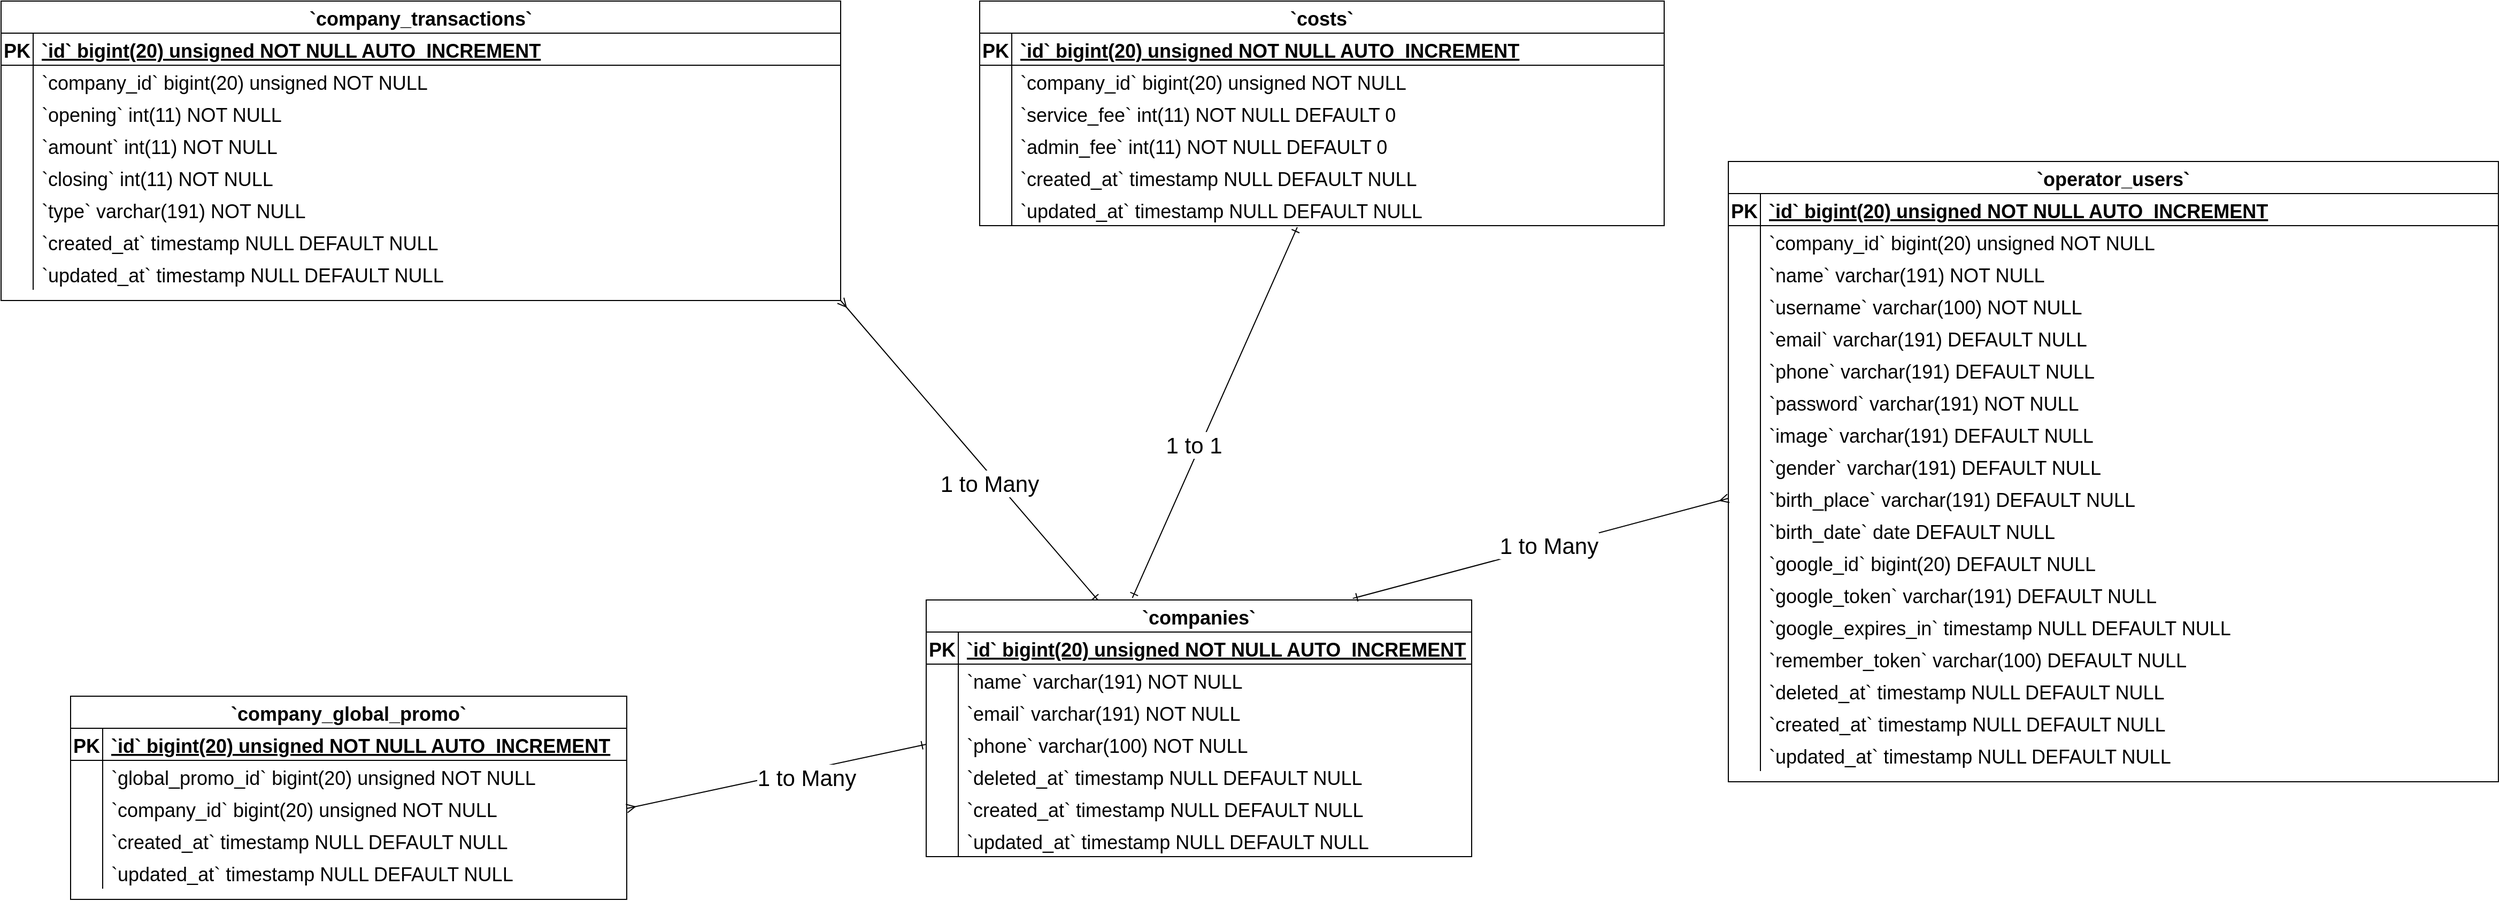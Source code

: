 <mxfile version="24.3.0" type="github">
  <diagram name="Page-1" id="qof1fZy7rlcnzFYANP3V">
    <mxGraphModel dx="2163" dy="696" grid="1" gridSize="10" guides="1" tooltips="1" connect="1" arrows="1" fold="1" page="1" pageScale="1" pageWidth="850" pageHeight="1100" math="0" shadow="0">
      <root>
        <mxCell id="0" />
        <mxCell id="1" parent="0" />
        <mxCell id="pRwMzuSWa3xkRZmgdmZQ-1" value="`companies`" style="shape=table;startSize=30;container=1;collapsible=1;childLayout=tableLayout;fixedRows=1;rowLines=0;fontStyle=1;align=center;resizeLast=1;fontSize=18;" parent="1" vertex="1">
          <mxGeometry x="80" y="1250" width="510" height="240" as="geometry" />
        </mxCell>
        <mxCell id="pRwMzuSWa3xkRZmgdmZQ-2" value="" style="shape=tableRow;horizontal=0;startSize=0;swimlaneHead=0;swimlaneBody=0;fillColor=none;collapsible=0;dropTarget=0;points=[[0,0.5],[1,0.5]];portConstraint=eastwest;strokeColor=inherit;top=0;left=0;right=0;bottom=1;fontSize=18;" parent="pRwMzuSWa3xkRZmgdmZQ-1" vertex="1">
          <mxGeometry y="30" width="510" height="30" as="geometry" />
        </mxCell>
        <mxCell id="pRwMzuSWa3xkRZmgdmZQ-3" value="PK" style="shape=partialRectangle;overflow=hidden;connectable=0;fillColor=none;strokeColor=inherit;top=0;left=0;bottom=0;right=0;fontStyle=1;fontSize=18;" parent="pRwMzuSWa3xkRZmgdmZQ-2" vertex="1">
          <mxGeometry width="30" height="30" as="geometry">
            <mxRectangle width="30" height="30" as="alternateBounds" />
          </mxGeometry>
        </mxCell>
        <mxCell id="pRwMzuSWa3xkRZmgdmZQ-4" value="`id` bigint(20) unsigned NOT NULL AUTO_INCREMENT" style="shape=partialRectangle;overflow=hidden;connectable=0;fillColor=none;align=left;strokeColor=inherit;top=0;left=0;bottom=0;right=0;spacingLeft=6;fontStyle=5;fontSize=18;" parent="pRwMzuSWa3xkRZmgdmZQ-2" vertex="1">
          <mxGeometry x="30" width="480" height="30" as="geometry">
            <mxRectangle width="480" height="30" as="alternateBounds" />
          </mxGeometry>
        </mxCell>
        <mxCell id="pRwMzuSWa3xkRZmgdmZQ-5" value="" style="shape=tableRow;horizontal=0;startSize=0;swimlaneHead=0;swimlaneBody=0;fillColor=none;collapsible=0;dropTarget=0;points=[[0,0.5],[1,0.5]];portConstraint=eastwest;strokeColor=inherit;top=0;left=0;right=0;bottom=0;fontSize=18;" parent="pRwMzuSWa3xkRZmgdmZQ-1" vertex="1">
          <mxGeometry y="60" width="510" height="30" as="geometry" />
        </mxCell>
        <mxCell id="pRwMzuSWa3xkRZmgdmZQ-6" value="" style="shape=partialRectangle;overflow=hidden;connectable=0;fillColor=none;strokeColor=inherit;top=0;left=0;bottom=0;right=0;fontSize=18;" parent="pRwMzuSWa3xkRZmgdmZQ-5" vertex="1">
          <mxGeometry width="30" height="30" as="geometry">
            <mxRectangle width="30" height="30" as="alternateBounds" />
          </mxGeometry>
        </mxCell>
        <mxCell id="pRwMzuSWa3xkRZmgdmZQ-7" value="`name` varchar(191) NOT NULL" style="shape=partialRectangle;overflow=hidden;connectable=0;fillColor=none;align=left;strokeColor=inherit;top=0;left=0;bottom=0;right=0;spacingLeft=6;fontSize=18;" parent="pRwMzuSWa3xkRZmgdmZQ-5" vertex="1">
          <mxGeometry x="30" width="480" height="30" as="geometry">
            <mxRectangle width="480" height="30" as="alternateBounds" />
          </mxGeometry>
        </mxCell>
        <mxCell id="pRwMzuSWa3xkRZmgdmZQ-8" value="" style="shape=tableRow;horizontal=0;startSize=0;swimlaneHead=0;swimlaneBody=0;fillColor=none;collapsible=0;dropTarget=0;points=[[0,0.5],[1,0.5]];portConstraint=eastwest;strokeColor=inherit;top=0;left=0;right=0;bottom=0;fontSize=18;" parent="pRwMzuSWa3xkRZmgdmZQ-1" vertex="1">
          <mxGeometry y="90" width="510" height="30" as="geometry" />
        </mxCell>
        <mxCell id="pRwMzuSWa3xkRZmgdmZQ-9" value="" style="shape=partialRectangle;overflow=hidden;connectable=0;fillColor=none;strokeColor=inherit;top=0;left=0;bottom=0;right=0;fontSize=18;" parent="pRwMzuSWa3xkRZmgdmZQ-8" vertex="1">
          <mxGeometry width="30" height="30" as="geometry">
            <mxRectangle width="30" height="30" as="alternateBounds" />
          </mxGeometry>
        </mxCell>
        <mxCell id="pRwMzuSWa3xkRZmgdmZQ-10" value="`email` varchar(191) NOT NULL" style="shape=partialRectangle;overflow=hidden;connectable=0;fillColor=none;align=left;strokeColor=inherit;top=0;left=0;bottom=0;right=0;spacingLeft=6;fontSize=18;" parent="pRwMzuSWa3xkRZmgdmZQ-8" vertex="1">
          <mxGeometry x="30" width="480" height="30" as="geometry">
            <mxRectangle width="480" height="30" as="alternateBounds" />
          </mxGeometry>
        </mxCell>
        <mxCell id="pRwMzuSWa3xkRZmgdmZQ-11" value="" style="shape=tableRow;horizontal=0;startSize=0;swimlaneHead=0;swimlaneBody=0;fillColor=none;collapsible=0;dropTarget=0;points=[[0,0.5],[1,0.5]];portConstraint=eastwest;strokeColor=inherit;top=0;left=0;right=0;bottom=0;fontSize=18;" parent="pRwMzuSWa3xkRZmgdmZQ-1" vertex="1">
          <mxGeometry y="120" width="510" height="30" as="geometry" />
        </mxCell>
        <mxCell id="pRwMzuSWa3xkRZmgdmZQ-12" value="" style="shape=partialRectangle;overflow=hidden;connectable=0;fillColor=none;strokeColor=inherit;top=0;left=0;bottom=0;right=0;fontSize=18;" parent="pRwMzuSWa3xkRZmgdmZQ-11" vertex="1">
          <mxGeometry width="30" height="30" as="geometry">
            <mxRectangle width="30" height="30" as="alternateBounds" />
          </mxGeometry>
        </mxCell>
        <mxCell id="pRwMzuSWa3xkRZmgdmZQ-13" value="`phone` varchar(100) NOT NULL" style="shape=partialRectangle;overflow=hidden;connectable=0;fillColor=none;align=left;strokeColor=inherit;top=0;left=0;bottom=0;right=0;spacingLeft=6;fontSize=18;" parent="pRwMzuSWa3xkRZmgdmZQ-11" vertex="1">
          <mxGeometry x="30" width="480" height="30" as="geometry">
            <mxRectangle width="480" height="30" as="alternateBounds" />
          </mxGeometry>
        </mxCell>
        <mxCell id="pRwMzuSWa3xkRZmgdmZQ-14" value="" style="shape=tableRow;horizontal=0;startSize=0;swimlaneHead=0;swimlaneBody=0;fillColor=none;collapsible=0;dropTarget=0;points=[[0,0.5],[1,0.5]];portConstraint=eastwest;strokeColor=inherit;top=0;left=0;right=0;bottom=0;fontSize=18;" parent="pRwMzuSWa3xkRZmgdmZQ-1" vertex="1">
          <mxGeometry y="150" width="510" height="30" as="geometry" />
        </mxCell>
        <mxCell id="pRwMzuSWa3xkRZmgdmZQ-15" value="" style="shape=partialRectangle;overflow=hidden;connectable=0;fillColor=none;strokeColor=inherit;top=0;left=0;bottom=0;right=0;fontSize=18;" parent="pRwMzuSWa3xkRZmgdmZQ-14" vertex="1">
          <mxGeometry width="30" height="30" as="geometry">
            <mxRectangle width="30" height="30" as="alternateBounds" />
          </mxGeometry>
        </mxCell>
        <mxCell id="pRwMzuSWa3xkRZmgdmZQ-16" value="`deleted_at` timestamp NULL DEFAULT NULL" style="shape=partialRectangle;overflow=hidden;connectable=0;fillColor=none;align=left;strokeColor=inherit;top=0;left=0;bottom=0;right=0;spacingLeft=6;fontSize=18;" parent="pRwMzuSWa3xkRZmgdmZQ-14" vertex="1">
          <mxGeometry x="30" width="480" height="30" as="geometry">
            <mxRectangle width="480" height="30" as="alternateBounds" />
          </mxGeometry>
        </mxCell>
        <mxCell id="pRwMzuSWa3xkRZmgdmZQ-17" value="" style="shape=tableRow;horizontal=0;startSize=0;swimlaneHead=0;swimlaneBody=0;fillColor=none;collapsible=0;dropTarget=0;points=[[0,0.5],[1,0.5]];portConstraint=eastwest;strokeColor=inherit;top=0;left=0;right=0;bottom=0;fontSize=18;" parent="pRwMzuSWa3xkRZmgdmZQ-1" vertex="1">
          <mxGeometry y="180" width="510" height="30" as="geometry" />
        </mxCell>
        <mxCell id="pRwMzuSWa3xkRZmgdmZQ-18" value="" style="shape=partialRectangle;overflow=hidden;connectable=0;fillColor=none;strokeColor=inherit;top=0;left=0;bottom=0;right=0;fontSize=18;" parent="pRwMzuSWa3xkRZmgdmZQ-17" vertex="1">
          <mxGeometry width="30" height="30" as="geometry">
            <mxRectangle width="30" height="30" as="alternateBounds" />
          </mxGeometry>
        </mxCell>
        <mxCell id="pRwMzuSWa3xkRZmgdmZQ-19" value="`created_at` timestamp NULL DEFAULT NULL" style="shape=partialRectangle;overflow=hidden;connectable=0;fillColor=none;align=left;strokeColor=inherit;top=0;left=0;bottom=0;right=0;spacingLeft=6;fontSize=18;" parent="pRwMzuSWa3xkRZmgdmZQ-17" vertex="1">
          <mxGeometry x="30" width="480" height="30" as="geometry">
            <mxRectangle width="480" height="30" as="alternateBounds" />
          </mxGeometry>
        </mxCell>
        <mxCell id="pRwMzuSWa3xkRZmgdmZQ-20" value="" style="shape=tableRow;horizontal=0;startSize=0;swimlaneHead=0;swimlaneBody=0;fillColor=none;collapsible=0;dropTarget=0;points=[[0,0.5],[1,0.5]];portConstraint=eastwest;strokeColor=inherit;top=0;left=0;right=0;bottom=0;fontSize=18;" parent="pRwMzuSWa3xkRZmgdmZQ-1" vertex="1">
          <mxGeometry y="210" width="510" height="30" as="geometry" />
        </mxCell>
        <mxCell id="pRwMzuSWa3xkRZmgdmZQ-21" value="" style="shape=partialRectangle;overflow=hidden;connectable=0;fillColor=none;strokeColor=inherit;top=0;left=0;bottom=0;right=0;fontSize=18;" parent="pRwMzuSWa3xkRZmgdmZQ-20" vertex="1">
          <mxGeometry width="30" height="30" as="geometry">
            <mxRectangle width="30" height="30" as="alternateBounds" />
          </mxGeometry>
        </mxCell>
        <mxCell id="pRwMzuSWa3xkRZmgdmZQ-22" value="`updated_at` timestamp NULL DEFAULT NULL" style="shape=partialRectangle;overflow=hidden;connectable=0;fillColor=none;align=left;strokeColor=inherit;top=0;left=0;bottom=0;right=0;spacingLeft=6;fontSize=18;" parent="pRwMzuSWa3xkRZmgdmZQ-20" vertex="1">
          <mxGeometry x="30" width="480" height="30" as="geometry">
            <mxRectangle width="480" height="30" as="alternateBounds" />
          </mxGeometry>
        </mxCell>
        <mxCell id="pRwMzuSWa3xkRZmgdmZQ-32" value="`company_global_promo`" style="shape=table;startSize=30;container=1;collapsible=1;childLayout=tableLayout;fixedRows=1;rowLines=0;fontStyle=1;align=center;resizeLast=1;fontSize=18;" parent="1" vertex="1">
          <mxGeometry x="-720" y="1340" width="520" height="190" as="geometry" />
        </mxCell>
        <mxCell id="pRwMzuSWa3xkRZmgdmZQ-33" value="" style="shape=tableRow;horizontal=0;startSize=0;swimlaneHead=0;swimlaneBody=0;fillColor=none;collapsible=0;dropTarget=0;points=[[0,0.5],[1,0.5]];portConstraint=eastwest;strokeColor=inherit;top=0;left=0;right=0;bottom=1;fontSize=18;" parent="pRwMzuSWa3xkRZmgdmZQ-32" vertex="1">
          <mxGeometry y="30" width="520" height="30" as="geometry" />
        </mxCell>
        <mxCell id="pRwMzuSWa3xkRZmgdmZQ-34" value="PK" style="shape=partialRectangle;overflow=hidden;connectable=0;fillColor=none;strokeColor=inherit;top=0;left=0;bottom=0;right=0;fontStyle=1;fontSize=18;" parent="pRwMzuSWa3xkRZmgdmZQ-33" vertex="1">
          <mxGeometry width="30" height="30" as="geometry">
            <mxRectangle width="30" height="30" as="alternateBounds" />
          </mxGeometry>
        </mxCell>
        <mxCell id="pRwMzuSWa3xkRZmgdmZQ-35" value="`id` bigint(20) unsigned NOT NULL AUTO_INCREMENT" style="shape=partialRectangle;overflow=hidden;connectable=0;fillColor=none;align=left;strokeColor=inherit;top=0;left=0;bottom=0;right=0;spacingLeft=6;fontStyle=5;fontSize=18;" parent="pRwMzuSWa3xkRZmgdmZQ-33" vertex="1">
          <mxGeometry x="30" width="490" height="30" as="geometry">
            <mxRectangle width="490" height="30" as="alternateBounds" />
          </mxGeometry>
        </mxCell>
        <mxCell id="pRwMzuSWa3xkRZmgdmZQ-36" value="" style="shape=tableRow;horizontal=0;startSize=0;swimlaneHead=0;swimlaneBody=0;fillColor=none;collapsible=0;dropTarget=0;points=[[0,0.5],[1,0.5]];portConstraint=eastwest;strokeColor=inherit;top=0;left=0;right=0;bottom=0;fontSize=18;" parent="pRwMzuSWa3xkRZmgdmZQ-32" vertex="1">
          <mxGeometry y="60" width="520" height="30" as="geometry" />
        </mxCell>
        <mxCell id="pRwMzuSWa3xkRZmgdmZQ-37" value="" style="shape=partialRectangle;overflow=hidden;connectable=0;fillColor=none;strokeColor=inherit;top=0;left=0;bottom=0;right=0;fontSize=18;" parent="pRwMzuSWa3xkRZmgdmZQ-36" vertex="1">
          <mxGeometry width="30" height="30" as="geometry">
            <mxRectangle width="30" height="30" as="alternateBounds" />
          </mxGeometry>
        </mxCell>
        <mxCell id="pRwMzuSWa3xkRZmgdmZQ-38" value="`global_promo_id` bigint(20) unsigned NOT NULL" style="shape=partialRectangle;overflow=hidden;connectable=0;fillColor=none;align=left;strokeColor=inherit;top=0;left=0;bottom=0;right=0;spacingLeft=6;fontSize=18;" parent="pRwMzuSWa3xkRZmgdmZQ-36" vertex="1">
          <mxGeometry x="30" width="490" height="30" as="geometry">
            <mxRectangle width="490" height="30" as="alternateBounds" />
          </mxGeometry>
        </mxCell>
        <mxCell id="pRwMzuSWa3xkRZmgdmZQ-39" value="" style="shape=tableRow;horizontal=0;startSize=0;swimlaneHead=0;swimlaneBody=0;fillColor=none;collapsible=0;dropTarget=0;points=[[0,0.5],[1,0.5]];portConstraint=eastwest;strokeColor=inherit;top=0;left=0;right=0;bottom=0;fontSize=18;" parent="pRwMzuSWa3xkRZmgdmZQ-32" vertex="1">
          <mxGeometry y="90" width="520" height="30" as="geometry" />
        </mxCell>
        <mxCell id="pRwMzuSWa3xkRZmgdmZQ-40" value="" style="shape=partialRectangle;overflow=hidden;connectable=0;fillColor=none;strokeColor=inherit;top=0;left=0;bottom=0;right=0;fontSize=18;" parent="pRwMzuSWa3xkRZmgdmZQ-39" vertex="1">
          <mxGeometry width="30" height="30" as="geometry">
            <mxRectangle width="30" height="30" as="alternateBounds" />
          </mxGeometry>
        </mxCell>
        <mxCell id="pRwMzuSWa3xkRZmgdmZQ-41" value="`company_id` bigint(20) unsigned NOT NULL" style="shape=partialRectangle;overflow=hidden;connectable=0;fillColor=none;align=left;strokeColor=inherit;top=0;left=0;bottom=0;right=0;spacingLeft=6;fontSize=18;" parent="pRwMzuSWa3xkRZmgdmZQ-39" vertex="1">
          <mxGeometry x="30" width="490" height="30" as="geometry">
            <mxRectangle width="490" height="30" as="alternateBounds" />
          </mxGeometry>
        </mxCell>
        <mxCell id="pRwMzuSWa3xkRZmgdmZQ-42" value="" style="shape=tableRow;horizontal=0;startSize=0;swimlaneHead=0;swimlaneBody=0;fillColor=none;collapsible=0;dropTarget=0;points=[[0,0.5],[1,0.5]];portConstraint=eastwest;strokeColor=inherit;top=0;left=0;right=0;bottom=0;fontSize=18;" parent="pRwMzuSWa3xkRZmgdmZQ-32" vertex="1">
          <mxGeometry y="120" width="520" height="30" as="geometry" />
        </mxCell>
        <mxCell id="pRwMzuSWa3xkRZmgdmZQ-43" value="" style="shape=partialRectangle;overflow=hidden;connectable=0;fillColor=none;strokeColor=inherit;top=0;left=0;bottom=0;right=0;fontSize=18;" parent="pRwMzuSWa3xkRZmgdmZQ-42" vertex="1">
          <mxGeometry width="30" height="30" as="geometry">
            <mxRectangle width="30" height="30" as="alternateBounds" />
          </mxGeometry>
        </mxCell>
        <mxCell id="pRwMzuSWa3xkRZmgdmZQ-44" value="`created_at` timestamp NULL DEFAULT NULL" style="shape=partialRectangle;overflow=hidden;connectable=0;fillColor=none;align=left;strokeColor=inherit;top=0;left=0;bottom=0;right=0;spacingLeft=6;fontSize=18;" parent="pRwMzuSWa3xkRZmgdmZQ-42" vertex="1">
          <mxGeometry x="30" width="490" height="30" as="geometry">
            <mxRectangle width="490" height="30" as="alternateBounds" />
          </mxGeometry>
        </mxCell>
        <mxCell id="pRwMzuSWa3xkRZmgdmZQ-45" value="" style="shape=tableRow;horizontal=0;startSize=0;swimlaneHead=0;swimlaneBody=0;fillColor=none;collapsible=0;dropTarget=0;points=[[0,0.5],[1,0.5]];portConstraint=eastwest;strokeColor=inherit;top=0;left=0;right=0;bottom=0;fontSize=18;" parent="pRwMzuSWa3xkRZmgdmZQ-32" vertex="1">
          <mxGeometry y="150" width="520" height="30" as="geometry" />
        </mxCell>
        <mxCell id="pRwMzuSWa3xkRZmgdmZQ-46" value="" style="shape=partialRectangle;overflow=hidden;connectable=0;fillColor=none;strokeColor=inherit;top=0;left=0;bottom=0;right=0;fontSize=18;" parent="pRwMzuSWa3xkRZmgdmZQ-45" vertex="1">
          <mxGeometry width="30" height="30" as="geometry">
            <mxRectangle width="30" height="30" as="alternateBounds" />
          </mxGeometry>
        </mxCell>
        <mxCell id="pRwMzuSWa3xkRZmgdmZQ-47" value="`updated_at` timestamp NULL DEFAULT NULL" style="shape=partialRectangle;overflow=hidden;connectable=0;fillColor=none;align=left;strokeColor=inherit;top=0;left=0;bottom=0;right=0;spacingLeft=6;fontSize=18;" parent="pRwMzuSWa3xkRZmgdmZQ-45" vertex="1">
          <mxGeometry x="30" width="490" height="30" as="geometry">
            <mxRectangle width="490" height="30" as="alternateBounds" />
          </mxGeometry>
        </mxCell>
        <mxCell id="pRwMzuSWa3xkRZmgdmZQ-60" value="`company_transactions`" style="shape=table;startSize=30;container=1;collapsible=1;childLayout=tableLayout;fixedRows=1;rowLines=0;fontStyle=1;align=center;resizeLast=1;fontSize=18;" parent="1" vertex="1">
          <mxGeometry x="-785" y="690" width="785" height="280" as="geometry" />
        </mxCell>
        <mxCell id="pRwMzuSWa3xkRZmgdmZQ-61" value="" style="shape=tableRow;horizontal=0;startSize=0;swimlaneHead=0;swimlaneBody=0;fillColor=none;collapsible=0;dropTarget=0;points=[[0,0.5],[1,0.5]];portConstraint=eastwest;strokeColor=inherit;top=0;left=0;right=0;bottom=1;fontSize=18;" parent="pRwMzuSWa3xkRZmgdmZQ-60" vertex="1">
          <mxGeometry y="30" width="785" height="30" as="geometry" />
        </mxCell>
        <mxCell id="pRwMzuSWa3xkRZmgdmZQ-62" value="PK" style="shape=partialRectangle;overflow=hidden;connectable=0;fillColor=none;strokeColor=inherit;top=0;left=0;bottom=0;right=0;fontStyle=1;fontSize=18;" parent="pRwMzuSWa3xkRZmgdmZQ-61" vertex="1">
          <mxGeometry width="30" height="30" as="geometry">
            <mxRectangle width="30" height="30" as="alternateBounds" />
          </mxGeometry>
        </mxCell>
        <mxCell id="pRwMzuSWa3xkRZmgdmZQ-63" value="`id` bigint(20) unsigned NOT NULL AUTO_INCREMENT" style="shape=partialRectangle;overflow=hidden;connectable=0;fillColor=none;align=left;strokeColor=inherit;top=0;left=0;bottom=0;right=0;spacingLeft=6;fontStyle=5;fontSize=18;" parent="pRwMzuSWa3xkRZmgdmZQ-61" vertex="1">
          <mxGeometry x="30" width="755" height="30" as="geometry">
            <mxRectangle width="755" height="30" as="alternateBounds" />
          </mxGeometry>
        </mxCell>
        <mxCell id="pRwMzuSWa3xkRZmgdmZQ-64" value="" style="shape=tableRow;horizontal=0;startSize=0;swimlaneHead=0;swimlaneBody=0;fillColor=none;collapsible=0;dropTarget=0;points=[[0,0.5],[1,0.5]];portConstraint=eastwest;strokeColor=inherit;top=0;left=0;right=0;bottom=0;fontSize=18;" parent="pRwMzuSWa3xkRZmgdmZQ-60" vertex="1">
          <mxGeometry y="60" width="785" height="30" as="geometry" />
        </mxCell>
        <mxCell id="pRwMzuSWa3xkRZmgdmZQ-65" value="" style="shape=partialRectangle;overflow=hidden;connectable=0;fillColor=none;strokeColor=inherit;top=0;left=0;bottom=0;right=0;fontSize=18;" parent="pRwMzuSWa3xkRZmgdmZQ-64" vertex="1">
          <mxGeometry width="30" height="30" as="geometry">
            <mxRectangle width="30" height="30" as="alternateBounds" />
          </mxGeometry>
        </mxCell>
        <mxCell id="pRwMzuSWa3xkRZmgdmZQ-66" value="`company_id` bigint(20) unsigned NOT NULL" style="shape=partialRectangle;overflow=hidden;connectable=0;fillColor=none;align=left;strokeColor=inherit;top=0;left=0;bottom=0;right=0;spacingLeft=6;fontSize=18;" parent="pRwMzuSWa3xkRZmgdmZQ-64" vertex="1">
          <mxGeometry x="30" width="755" height="30" as="geometry">
            <mxRectangle width="755" height="30" as="alternateBounds" />
          </mxGeometry>
        </mxCell>
        <mxCell id="pRwMzuSWa3xkRZmgdmZQ-67" value="" style="shape=tableRow;horizontal=0;startSize=0;swimlaneHead=0;swimlaneBody=0;fillColor=none;collapsible=0;dropTarget=0;points=[[0,0.5],[1,0.5]];portConstraint=eastwest;strokeColor=inherit;top=0;left=0;right=0;bottom=0;fontSize=18;" parent="pRwMzuSWa3xkRZmgdmZQ-60" vertex="1">
          <mxGeometry y="90" width="785" height="30" as="geometry" />
        </mxCell>
        <mxCell id="pRwMzuSWa3xkRZmgdmZQ-68" value="" style="shape=partialRectangle;overflow=hidden;connectable=0;fillColor=none;strokeColor=inherit;top=0;left=0;bottom=0;right=0;fontSize=18;" parent="pRwMzuSWa3xkRZmgdmZQ-67" vertex="1">
          <mxGeometry width="30" height="30" as="geometry">
            <mxRectangle width="30" height="30" as="alternateBounds" />
          </mxGeometry>
        </mxCell>
        <mxCell id="pRwMzuSWa3xkRZmgdmZQ-69" value="`opening` int(11) NOT NULL" style="shape=partialRectangle;overflow=hidden;connectable=0;fillColor=none;align=left;strokeColor=inherit;top=0;left=0;bottom=0;right=0;spacingLeft=6;fontSize=18;" parent="pRwMzuSWa3xkRZmgdmZQ-67" vertex="1">
          <mxGeometry x="30" width="755" height="30" as="geometry">
            <mxRectangle width="755" height="30" as="alternateBounds" />
          </mxGeometry>
        </mxCell>
        <mxCell id="pRwMzuSWa3xkRZmgdmZQ-70" value="" style="shape=tableRow;horizontal=0;startSize=0;swimlaneHead=0;swimlaneBody=0;fillColor=none;collapsible=0;dropTarget=0;points=[[0,0.5],[1,0.5]];portConstraint=eastwest;strokeColor=inherit;top=0;left=0;right=0;bottom=0;fontSize=18;" parent="pRwMzuSWa3xkRZmgdmZQ-60" vertex="1">
          <mxGeometry y="120" width="785" height="30" as="geometry" />
        </mxCell>
        <mxCell id="pRwMzuSWa3xkRZmgdmZQ-71" value="" style="shape=partialRectangle;overflow=hidden;connectable=0;fillColor=none;strokeColor=inherit;top=0;left=0;bottom=0;right=0;fontSize=18;" parent="pRwMzuSWa3xkRZmgdmZQ-70" vertex="1">
          <mxGeometry width="30" height="30" as="geometry">
            <mxRectangle width="30" height="30" as="alternateBounds" />
          </mxGeometry>
        </mxCell>
        <mxCell id="pRwMzuSWa3xkRZmgdmZQ-72" value="`amount` int(11) NOT NULL" style="shape=partialRectangle;overflow=hidden;connectable=0;fillColor=none;align=left;strokeColor=inherit;top=0;left=0;bottom=0;right=0;spacingLeft=6;fontSize=18;" parent="pRwMzuSWa3xkRZmgdmZQ-70" vertex="1">
          <mxGeometry x="30" width="755" height="30" as="geometry">
            <mxRectangle width="755" height="30" as="alternateBounds" />
          </mxGeometry>
        </mxCell>
        <mxCell id="pRwMzuSWa3xkRZmgdmZQ-73" value="" style="shape=tableRow;horizontal=0;startSize=0;swimlaneHead=0;swimlaneBody=0;fillColor=none;collapsible=0;dropTarget=0;points=[[0,0.5],[1,0.5]];portConstraint=eastwest;strokeColor=inherit;top=0;left=0;right=0;bottom=0;fontSize=18;" parent="pRwMzuSWa3xkRZmgdmZQ-60" vertex="1">
          <mxGeometry y="150" width="785" height="30" as="geometry" />
        </mxCell>
        <mxCell id="pRwMzuSWa3xkRZmgdmZQ-74" value="" style="shape=partialRectangle;overflow=hidden;connectable=0;fillColor=none;strokeColor=inherit;top=0;left=0;bottom=0;right=0;fontSize=18;" parent="pRwMzuSWa3xkRZmgdmZQ-73" vertex="1">
          <mxGeometry width="30" height="30" as="geometry">
            <mxRectangle width="30" height="30" as="alternateBounds" />
          </mxGeometry>
        </mxCell>
        <mxCell id="pRwMzuSWa3xkRZmgdmZQ-75" value="`closing` int(11) NOT NULL" style="shape=partialRectangle;overflow=hidden;connectable=0;fillColor=none;align=left;strokeColor=inherit;top=0;left=0;bottom=0;right=0;spacingLeft=6;fontSize=18;" parent="pRwMzuSWa3xkRZmgdmZQ-73" vertex="1">
          <mxGeometry x="30" width="755" height="30" as="geometry">
            <mxRectangle width="755" height="30" as="alternateBounds" />
          </mxGeometry>
        </mxCell>
        <mxCell id="pRwMzuSWa3xkRZmgdmZQ-76" value="" style="shape=tableRow;horizontal=0;startSize=0;swimlaneHead=0;swimlaneBody=0;fillColor=none;collapsible=0;dropTarget=0;points=[[0,0.5],[1,0.5]];portConstraint=eastwest;strokeColor=inherit;top=0;left=0;right=0;bottom=0;fontSize=18;" parent="pRwMzuSWa3xkRZmgdmZQ-60" vertex="1">
          <mxGeometry y="180" width="785" height="30" as="geometry" />
        </mxCell>
        <mxCell id="pRwMzuSWa3xkRZmgdmZQ-77" value="" style="shape=partialRectangle;overflow=hidden;connectable=0;fillColor=none;strokeColor=inherit;top=0;left=0;bottom=0;right=0;fontSize=18;" parent="pRwMzuSWa3xkRZmgdmZQ-76" vertex="1">
          <mxGeometry width="30" height="30" as="geometry">
            <mxRectangle width="30" height="30" as="alternateBounds" />
          </mxGeometry>
        </mxCell>
        <mxCell id="pRwMzuSWa3xkRZmgdmZQ-78" value="`type` varchar(191) NOT NULL" style="shape=partialRectangle;overflow=hidden;connectable=0;fillColor=none;align=left;strokeColor=inherit;top=0;left=0;bottom=0;right=0;spacingLeft=6;fontSize=18;" parent="pRwMzuSWa3xkRZmgdmZQ-76" vertex="1">
          <mxGeometry x="30" width="755" height="30" as="geometry">
            <mxRectangle width="755" height="30" as="alternateBounds" />
          </mxGeometry>
        </mxCell>
        <mxCell id="pRwMzuSWa3xkRZmgdmZQ-79" value="" style="shape=tableRow;horizontal=0;startSize=0;swimlaneHead=0;swimlaneBody=0;fillColor=none;collapsible=0;dropTarget=0;points=[[0,0.5],[1,0.5]];portConstraint=eastwest;strokeColor=inherit;top=0;left=0;right=0;bottom=0;fontSize=18;" parent="pRwMzuSWa3xkRZmgdmZQ-60" vertex="1">
          <mxGeometry y="210" width="785" height="30" as="geometry" />
        </mxCell>
        <mxCell id="pRwMzuSWa3xkRZmgdmZQ-80" value="" style="shape=partialRectangle;overflow=hidden;connectable=0;fillColor=none;strokeColor=inherit;top=0;left=0;bottom=0;right=0;fontSize=18;" parent="pRwMzuSWa3xkRZmgdmZQ-79" vertex="1">
          <mxGeometry width="30" height="30" as="geometry">
            <mxRectangle width="30" height="30" as="alternateBounds" />
          </mxGeometry>
        </mxCell>
        <mxCell id="pRwMzuSWa3xkRZmgdmZQ-81" value="`created_at` timestamp NULL DEFAULT NULL" style="shape=partialRectangle;overflow=hidden;connectable=0;fillColor=none;align=left;strokeColor=inherit;top=0;left=0;bottom=0;right=0;spacingLeft=6;fontSize=18;" parent="pRwMzuSWa3xkRZmgdmZQ-79" vertex="1">
          <mxGeometry x="30" width="755" height="30" as="geometry">
            <mxRectangle width="755" height="30" as="alternateBounds" />
          </mxGeometry>
        </mxCell>
        <mxCell id="pRwMzuSWa3xkRZmgdmZQ-82" value="" style="shape=tableRow;horizontal=0;startSize=0;swimlaneHead=0;swimlaneBody=0;fillColor=none;collapsible=0;dropTarget=0;points=[[0,0.5],[1,0.5]];portConstraint=eastwest;strokeColor=inherit;top=0;left=0;right=0;bottom=0;fontSize=18;" parent="pRwMzuSWa3xkRZmgdmZQ-60" vertex="1">
          <mxGeometry y="240" width="785" height="30" as="geometry" />
        </mxCell>
        <mxCell id="pRwMzuSWa3xkRZmgdmZQ-83" value="" style="shape=partialRectangle;overflow=hidden;connectable=0;fillColor=none;strokeColor=inherit;top=0;left=0;bottom=0;right=0;fontSize=18;" parent="pRwMzuSWa3xkRZmgdmZQ-82" vertex="1">
          <mxGeometry width="30" height="30" as="geometry">
            <mxRectangle width="30" height="30" as="alternateBounds" />
          </mxGeometry>
        </mxCell>
        <mxCell id="pRwMzuSWa3xkRZmgdmZQ-84" value="`updated_at` timestamp NULL DEFAULT NULL" style="shape=partialRectangle;overflow=hidden;connectable=0;fillColor=none;align=left;strokeColor=inherit;top=0;left=0;bottom=0;right=0;spacingLeft=6;fontSize=18;" parent="pRwMzuSWa3xkRZmgdmZQ-82" vertex="1">
          <mxGeometry x="30" width="755" height="30" as="geometry">
            <mxRectangle width="755" height="30" as="alternateBounds" />
          </mxGeometry>
        </mxCell>
        <mxCell id="pRwMzuSWa3xkRZmgdmZQ-91" value="`costs`" style="shape=table;startSize=30;container=1;collapsible=1;childLayout=tableLayout;fixedRows=1;rowLines=0;fontStyle=1;align=center;resizeLast=1;fontSize=18;" parent="1" vertex="1">
          <mxGeometry x="130" y="690" width="640" height="210" as="geometry" />
        </mxCell>
        <mxCell id="pRwMzuSWa3xkRZmgdmZQ-92" value="" style="shape=tableRow;horizontal=0;startSize=0;swimlaneHead=0;swimlaneBody=0;fillColor=none;collapsible=0;dropTarget=0;points=[[0,0.5],[1,0.5]];portConstraint=eastwest;strokeColor=inherit;top=0;left=0;right=0;bottom=1;fontSize=18;" parent="pRwMzuSWa3xkRZmgdmZQ-91" vertex="1">
          <mxGeometry y="30" width="640" height="30" as="geometry" />
        </mxCell>
        <mxCell id="pRwMzuSWa3xkRZmgdmZQ-93" value="PK" style="shape=partialRectangle;overflow=hidden;connectable=0;fillColor=none;strokeColor=inherit;top=0;left=0;bottom=0;right=0;fontStyle=1;fontSize=18;" parent="pRwMzuSWa3xkRZmgdmZQ-92" vertex="1">
          <mxGeometry width="30" height="30" as="geometry">
            <mxRectangle width="30" height="30" as="alternateBounds" />
          </mxGeometry>
        </mxCell>
        <mxCell id="pRwMzuSWa3xkRZmgdmZQ-94" value="`id` bigint(20) unsigned NOT NULL AUTO_INCREMENT" style="shape=partialRectangle;overflow=hidden;connectable=0;fillColor=none;align=left;strokeColor=inherit;top=0;left=0;bottom=0;right=0;spacingLeft=6;fontStyle=5;fontSize=18;" parent="pRwMzuSWa3xkRZmgdmZQ-92" vertex="1">
          <mxGeometry x="30" width="610" height="30" as="geometry">
            <mxRectangle width="610" height="30" as="alternateBounds" />
          </mxGeometry>
        </mxCell>
        <mxCell id="pRwMzuSWa3xkRZmgdmZQ-95" value="" style="shape=tableRow;horizontal=0;startSize=0;swimlaneHead=0;swimlaneBody=0;fillColor=none;collapsible=0;dropTarget=0;points=[[0,0.5],[1,0.5]];portConstraint=eastwest;strokeColor=inherit;top=0;left=0;right=0;bottom=0;fontSize=18;" parent="pRwMzuSWa3xkRZmgdmZQ-91" vertex="1">
          <mxGeometry y="60" width="640" height="30" as="geometry" />
        </mxCell>
        <mxCell id="pRwMzuSWa3xkRZmgdmZQ-96" value="" style="shape=partialRectangle;overflow=hidden;connectable=0;fillColor=none;strokeColor=inherit;top=0;left=0;bottom=0;right=0;fontSize=18;" parent="pRwMzuSWa3xkRZmgdmZQ-95" vertex="1">
          <mxGeometry width="30" height="30" as="geometry">
            <mxRectangle width="30" height="30" as="alternateBounds" />
          </mxGeometry>
        </mxCell>
        <mxCell id="pRwMzuSWa3xkRZmgdmZQ-97" value="`company_id` bigint(20) unsigned NOT NULL" style="shape=partialRectangle;overflow=hidden;connectable=0;fillColor=none;align=left;strokeColor=inherit;top=0;left=0;bottom=0;right=0;spacingLeft=6;fontSize=18;" parent="pRwMzuSWa3xkRZmgdmZQ-95" vertex="1">
          <mxGeometry x="30" width="610" height="30" as="geometry">
            <mxRectangle width="610" height="30" as="alternateBounds" />
          </mxGeometry>
        </mxCell>
        <mxCell id="pRwMzuSWa3xkRZmgdmZQ-98" value="" style="shape=tableRow;horizontal=0;startSize=0;swimlaneHead=0;swimlaneBody=0;fillColor=none;collapsible=0;dropTarget=0;points=[[0,0.5],[1,0.5]];portConstraint=eastwest;strokeColor=inherit;top=0;left=0;right=0;bottom=0;fontSize=18;" parent="pRwMzuSWa3xkRZmgdmZQ-91" vertex="1">
          <mxGeometry y="90" width="640" height="30" as="geometry" />
        </mxCell>
        <mxCell id="pRwMzuSWa3xkRZmgdmZQ-99" value="" style="shape=partialRectangle;overflow=hidden;connectable=0;fillColor=none;strokeColor=inherit;top=0;left=0;bottom=0;right=0;fontSize=18;" parent="pRwMzuSWa3xkRZmgdmZQ-98" vertex="1">
          <mxGeometry width="30" height="30" as="geometry">
            <mxRectangle width="30" height="30" as="alternateBounds" />
          </mxGeometry>
        </mxCell>
        <mxCell id="pRwMzuSWa3xkRZmgdmZQ-100" value="`service_fee` int(11) NOT NULL DEFAULT 0" style="shape=partialRectangle;overflow=hidden;connectable=0;fillColor=none;align=left;strokeColor=inherit;top=0;left=0;bottom=0;right=0;spacingLeft=6;fontSize=18;" parent="pRwMzuSWa3xkRZmgdmZQ-98" vertex="1">
          <mxGeometry x="30" width="610" height="30" as="geometry">
            <mxRectangle width="610" height="30" as="alternateBounds" />
          </mxGeometry>
        </mxCell>
        <mxCell id="pRwMzuSWa3xkRZmgdmZQ-101" value="" style="shape=tableRow;horizontal=0;startSize=0;swimlaneHead=0;swimlaneBody=0;fillColor=none;collapsible=0;dropTarget=0;points=[[0,0.5],[1,0.5]];portConstraint=eastwest;strokeColor=inherit;top=0;left=0;right=0;bottom=0;fontSize=18;" parent="pRwMzuSWa3xkRZmgdmZQ-91" vertex="1">
          <mxGeometry y="120" width="640" height="30" as="geometry" />
        </mxCell>
        <mxCell id="pRwMzuSWa3xkRZmgdmZQ-102" value="" style="shape=partialRectangle;overflow=hidden;connectable=0;fillColor=none;strokeColor=inherit;top=0;left=0;bottom=0;right=0;fontSize=18;" parent="pRwMzuSWa3xkRZmgdmZQ-101" vertex="1">
          <mxGeometry width="30" height="30" as="geometry">
            <mxRectangle width="30" height="30" as="alternateBounds" />
          </mxGeometry>
        </mxCell>
        <mxCell id="pRwMzuSWa3xkRZmgdmZQ-103" value="`admin_fee` int(11) NOT NULL DEFAULT 0" style="shape=partialRectangle;overflow=hidden;connectable=0;fillColor=none;align=left;strokeColor=inherit;top=0;left=0;bottom=0;right=0;spacingLeft=6;fontSize=18;" parent="pRwMzuSWa3xkRZmgdmZQ-101" vertex="1">
          <mxGeometry x="30" width="610" height="30" as="geometry">
            <mxRectangle width="610" height="30" as="alternateBounds" />
          </mxGeometry>
        </mxCell>
        <mxCell id="pRwMzuSWa3xkRZmgdmZQ-104" value="" style="shape=tableRow;horizontal=0;startSize=0;swimlaneHead=0;swimlaneBody=0;fillColor=none;collapsible=0;dropTarget=0;points=[[0,0.5],[1,0.5]];portConstraint=eastwest;strokeColor=inherit;top=0;left=0;right=0;bottom=0;fontSize=18;" parent="pRwMzuSWa3xkRZmgdmZQ-91" vertex="1">
          <mxGeometry y="150" width="640" height="30" as="geometry" />
        </mxCell>
        <mxCell id="pRwMzuSWa3xkRZmgdmZQ-105" value="" style="shape=partialRectangle;overflow=hidden;connectable=0;fillColor=none;strokeColor=inherit;top=0;left=0;bottom=0;right=0;fontSize=18;" parent="pRwMzuSWa3xkRZmgdmZQ-104" vertex="1">
          <mxGeometry width="30" height="30" as="geometry">
            <mxRectangle width="30" height="30" as="alternateBounds" />
          </mxGeometry>
        </mxCell>
        <mxCell id="pRwMzuSWa3xkRZmgdmZQ-106" value="`created_at` timestamp NULL DEFAULT NULL" style="shape=partialRectangle;overflow=hidden;connectable=0;fillColor=none;align=left;strokeColor=inherit;top=0;left=0;bottom=0;right=0;spacingLeft=6;fontSize=18;" parent="pRwMzuSWa3xkRZmgdmZQ-104" vertex="1">
          <mxGeometry x="30" width="610" height="30" as="geometry">
            <mxRectangle width="610" height="30" as="alternateBounds" />
          </mxGeometry>
        </mxCell>
        <mxCell id="pRwMzuSWa3xkRZmgdmZQ-107" value="" style="shape=tableRow;horizontal=0;startSize=0;swimlaneHead=0;swimlaneBody=0;fillColor=none;collapsible=0;dropTarget=0;points=[[0,0.5],[1,0.5]];portConstraint=eastwest;strokeColor=inherit;top=0;left=0;right=0;bottom=0;fontSize=18;" parent="pRwMzuSWa3xkRZmgdmZQ-91" vertex="1">
          <mxGeometry y="180" width="640" height="30" as="geometry" />
        </mxCell>
        <mxCell id="pRwMzuSWa3xkRZmgdmZQ-108" value="" style="shape=partialRectangle;overflow=hidden;connectable=0;fillColor=none;strokeColor=inherit;top=0;left=0;bottom=0;right=0;fontSize=18;" parent="pRwMzuSWa3xkRZmgdmZQ-107" vertex="1">
          <mxGeometry width="30" height="30" as="geometry">
            <mxRectangle width="30" height="30" as="alternateBounds" />
          </mxGeometry>
        </mxCell>
        <mxCell id="pRwMzuSWa3xkRZmgdmZQ-109" value="`updated_at` timestamp NULL DEFAULT NULL" style="shape=partialRectangle;overflow=hidden;connectable=0;fillColor=none;align=left;strokeColor=inherit;top=0;left=0;bottom=0;right=0;spacingLeft=6;fontSize=18;" parent="pRwMzuSWa3xkRZmgdmZQ-107" vertex="1">
          <mxGeometry x="30" width="610" height="30" as="geometry">
            <mxRectangle width="610" height="30" as="alternateBounds" />
          </mxGeometry>
        </mxCell>
        <mxCell id="pRwMzuSWa3xkRZmgdmZQ-116" value="`operator_users`" style="shape=table;startSize=30;container=1;collapsible=1;childLayout=tableLayout;fixedRows=1;rowLines=0;fontStyle=1;align=center;resizeLast=1;fontSize=18;" parent="1" vertex="1">
          <mxGeometry x="830" y="840" width="720" height="580" as="geometry" />
        </mxCell>
        <mxCell id="pRwMzuSWa3xkRZmgdmZQ-117" value="" style="shape=tableRow;horizontal=0;startSize=0;swimlaneHead=0;swimlaneBody=0;fillColor=none;collapsible=0;dropTarget=0;points=[[0,0.5],[1,0.5]];portConstraint=eastwest;strokeColor=inherit;top=0;left=0;right=0;bottom=1;fontSize=18;" parent="pRwMzuSWa3xkRZmgdmZQ-116" vertex="1">
          <mxGeometry y="30" width="720" height="30" as="geometry" />
        </mxCell>
        <mxCell id="pRwMzuSWa3xkRZmgdmZQ-118" value="PK" style="shape=partialRectangle;overflow=hidden;connectable=0;fillColor=none;strokeColor=inherit;top=0;left=0;bottom=0;right=0;fontStyle=1;fontSize=18;" parent="pRwMzuSWa3xkRZmgdmZQ-117" vertex="1">
          <mxGeometry width="30" height="30" as="geometry">
            <mxRectangle width="30" height="30" as="alternateBounds" />
          </mxGeometry>
        </mxCell>
        <mxCell id="pRwMzuSWa3xkRZmgdmZQ-119" value="`id` bigint(20) unsigned NOT NULL AUTO_INCREMENT" style="shape=partialRectangle;overflow=hidden;connectable=0;fillColor=none;align=left;strokeColor=inherit;top=0;left=0;bottom=0;right=0;spacingLeft=6;fontStyle=5;fontSize=18;" parent="pRwMzuSWa3xkRZmgdmZQ-117" vertex="1">
          <mxGeometry x="30" width="690" height="30" as="geometry">
            <mxRectangle width="690" height="30" as="alternateBounds" />
          </mxGeometry>
        </mxCell>
        <mxCell id="pRwMzuSWa3xkRZmgdmZQ-120" value="" style="shape=tableRow;horizontal=0;startSize=0;swimlaneHead=0;swimlaneBody=0;fillColor=none;collapsible=0;dropTarget=0;points=[[0,0.5],[1,0.5]];portConstraint=eastwest;strokeColor=inherit;top=0;left=0;right=0;bottom=0;fontSize=18;" parent="pRwMzuSWa3xkRZmgdmZQ-116" vertex="1">
          <mxGeometry y="60" width="720" height="30" as="geometry" />
        </mxCell>
        <mxCell id="pRwMzuSWa3xkRZmgdmZQ-121" value="" style="shape=partialRectangle;overflow=hidden;connectable=0;fillColor=none;strokeColor=inherit;top=0;left=0;bottom=0;right=0;fontSize=18;" parent="pRwMzuSWa3xkRZmgdmZQ-120" vertex="1">
          <mxGeometry width="30" height="30" as="geometry">
            <mxRectangle width="30" height="30" as="alternateBounds" />
          </mxGeometry>
        </mxCell>
        <mxCell id="pRwMzuSWa3xkRZmgdmZQ-122" value="`company_id` bigint(20) unsigned NOT NULL" style="shape=partialRectangle;overflow=hidden;connectable=0;fillColor=none;align=left;strokeColor=inherit;top=0;left=0;bottom=0;right=0;spacingLeft=6;fontSize=18;" parent="pRwMzuSWa3xkRZmgdmZQ-120" vertex="1">
          <mxGeometry x="30" width="690" height="30" as="geometry">
            <mxRectangle width="690" height="30" as="alternateBounds" />
          </mxGeometry>
        </mxCell>
        <mxCell id="pRwMzuSWa3xkRZmgdmZQ-123" value="" style="shape=tableRow;horizontal=0;startSize=0;swimlaneHead=0;swimlaneBody=0;fillColor=none;collapsible=0;dropTarget=0;points=[[0,0.5],[1,0.5]];portConstraint=eastwest;strokeColor=inherit;top=0;left=0;right=0;bottom=0;fontSize=18;" parent="pRwMzuSWa3xkRZmgdmZQ-116" vertex="1">
          <mxGeometry y="90" width="720" height="30" as="geometry" />
        </mxCell>
        <mxCell id="pRwMzuSWa3xkRZmgdmZQ-124" value="" style="shape=partialRectangle;overflow=hidden;connectable=0;fillColor=none;strokeColor=inherit;top=0;left=0;bottom=0;right=0;fontSize=18;" parent="pRwMzuSWa3xkRZmgdmZQ-123" vertex="1">
          <mxGeometry width="30" height="30" as="geometry">
            <mxRectangle width="30" height="30" as="alternateBounds" />
          </mxGeometry>
        </mxCell>
        <mxCell id="pRwMzuSWa3xkRZmgdmZQ-125" value="`name` varchar(191) NOT NULL" style="shape=partialRectangle;overflow=hidden;connectable=0;fillColor=none;align=left;strokeColor=inherit;top=0;left=0;bottom=0;right=0;spacingLeft=6;fontSize=18;" parent="pRwMzuSWa3xkRZmgdmZQ-123" vertex="1">
          <mxGeometry x="30" width="690" height="30" as="geometry">
            <mxRectangle width="690" height="30" as="alternateBounds" />
          </mxGeometry>
        </mxCell>
        <mxCell id="pRwMzuSWa3xkRZmgdmZQ-126" value="" style="shape=tableRow;horizontal=0;startSize=0;swimlaneHead=0;swimlaneBody=0;fillColor=none;collapsible=0;dropTarget=0;points=[[0,0.5],[1,0.5]];portConstraint=eastwest;strokeColor=inherit;top=0;left=0;right=0;bottom=0;fontSize=18;" parent="pRwMzuSWa3xkRZmgdmZQ-116" vertex="1">
          <mxGeometry y="120" width="720" height="30" as="geometry" />
        </mxCell>
        <mxCell id="pRwMzuSWa3xkRZmgdmZQ-127" value="" style="shape=partialRectangle;overflow=hidden;connectable=0;fillColor=none;strokeColor=inherit;top=0;left=0;bottom=0;right=0;fontSize=18;" parent="pRwMzuSWa3xkRZmgdmZQ-126" vertex="1">
          <mxGeometry width="30" height="30" as="geometry">
            <mxRectangle width="30" height="30" as="alternateBounds" />
          </mxGeometry>
        </mxCell>
        <mxCell id="pRwMzuSWa3xkRZmgdmZQ-128" value="`username` varchar(100) NOT NULL" style="shape=partialRectangle;overflow=hidden;connectable=0;fillColor=none;align=left;strokeColor=inherit;top=0;left=0;bottom=0;right=0;spacingLeft=6;fontSize=18;" parent="pRwMzuSWa3xkRZmgdmZQ-126" vertex="1">
          <mxGeometry x="30" width="690" height="30" as="geometry">
            <mxRectangle width="690" height="30" as="alternateBounds" />
          </mxGeometry>
        </mxCell>
        <mxCell id="pRwMzuSWa3xkRZmgdmZQ-129" value="" style="shape=tableRow;horizontal=0;startSize=0;swimlaneHead=0;swimlaneBody=0;fillColor=none;collapsible=0;dropTarget=0;points=[[0,0.5],[1,0.5]];portConstraint=eastwest;strokeColor=inherit;top=0;left=0;right=0;bottom=0;fontSize=18;" parent="pRwMzuSWa3xkRZmgdmZQ-116" vertex="1">
          <mxGeometry y="150" width="720" height="30" as="geometry" />
        </mxCell>
        <mxCell id="pRwMzuSWa3xkRZmgdmZQ-130" value="" style="shape=partialRectangle;overflow=hidden;connectable=0;fillColor=none;strokeColor=inherit;top=0;left=0;bottom=0;right=0;fontSize=18;" parent="pRwMzuSWa3xkRZmgdmZQ-129" vertex="1">
          <mxGeometry width="30" height="30" as="geometry">
            <mxRectangle width="30" height="30" as="alternateBounds" />
          </mxGeometry>
        </mxCell>
        <mxCell id="pRwMzuSWa3xkRZmgdmZQ-131" value="`email` varchar(191) DEFAULT NULL" style="shape=partialRectangle;overflow=hidden;connectable=0;fillColor=none;align=left;strokeColor=inherit;top=0;left=0;bottom=0;right=0;spacingLeft=6;fontSize=18;" parent="pRwMzuSWa3xkRZmgdmZQ-129" vertex="1">
          <mxGeometry x="30" width="690" height="30" as="geometry">
            <mxRectangle width="690" height="30" as="alternateBounds" />
          </mxGeometry>
        </mxCell>
        <mxCell id="pRwMzuSWa3xkRZmgdmZQ-132" value="" style="shape=tableRow;horizontal=0;startSize=0;swimlaneHead=0;swimlaneBody=0;fillColor=none;collapsible=0;dropTarget=0;points=[[0,0.5],[1,0.5]];portConstraint=eastwest;strokeColor=inherit;top=0;left=0;right=0;bottom=0;fontSize=18;" parent="pRwMzuSWa3xkRZmgdmZQ-116" vertex="1">
          <mxGeometry y="180" width="720" height="30" as="geometry" />
        </mxCell>
        <mxCell id="pRwMzuSWa3xkRZmgdmZQ-133" value="" style="shape=partialRectangle;overflow=hidden;connectable=0;fillColor=none;strokeColor=inherit;top=0;left=0;bottom=0;right=0;fontSize=18;" parent="pRwMzuSWa3xkRZmgdmZQ-132" vertex="1">
          <mxGeometry width="30" height="30" as="geometry">
            <mxRectangle width="30" height="30" as="alternateBounds" />
          </mxGeometry>
        </mxCell>
        <mxCell id="pRwMzuSWa3xkRZmgdmZQ-134" value="`phone` varchar(191) DEFAULT NULL" style="shape=partialRectangle;overflow=hidden;connectable=0;fillColor=none;align=left;strokeColor=inherit;top=0;left=0;bottom=0;right=0;spacingLeft=6;fontSize=18;" parent="pRwMzuSWa3xkRZmgdmZQ-132" vertex="1">
          <mxGeometry x="30" width="690" height="30" as="geometry">
            <mxRectangle width="690" height="30" as="alternateBounds" />
          </mxGeometry>
        </mxCell>
        <mxCell id="pRwMzuSWa3xkRZmgdmZQ-135" value="" style="shape=tableRow;horizontal=0;startSize=0;swimlaneHead=0;swimlaneBody=0;fillColor=none;collapsible=0;dropTarget=0;points=[[0,0.5],[1,0.5]];portConstraint=eastwest;strokeColor=inherit;top=0;left=0;right=0;bottom=0;fontSize=18;" parent="pRwMzuSWa3xkRZmgdmZQ-116" vertex="1">
          <mxGeometry y="210" width="720" height="30" as="geometry" />
        </mxCell>
        <mxCell id="pRwMzuSWa3xkRZmgdmZQ-136" value="" style="shape=partialRectangle;overflow=hidden;connectable=0;fillColor=none;strokeColor=inherit;top=0;left=0;bottom=0;right=0;fontSize=18;" parent="pRwMzuSWa3xkRZmgdmZQ-135" vertex="1">
          <mxGeometry width="30" height="30" as="geometry">
            <mxRectangle width="30" height="30" as="alternateBounds" />
          </mxGeometry>
        </mxCell>
        <mxCell id="pRwMzuSWa3xkRZmgdmZQ-137" value="`password` varchar(191) NOT NULL" style="shape=partialRectangle;overflow=hidden;connectable=0;fillColor=none;align=left;strokeColor=inherit;top=0;left=0;bottom=0;right=0;spacingLeft=6;fontSize=18;" parent="pRwMzuSWa3xkRZmgdmZQ-135" vertex="1">
          <mxGeometry x="30" width="690" height="30" as="geometry">
            <mxRectangle width="690" height="30" as="alternateBounds" />
          </mxGeometry>
        </mxCell>
        <mxCell id="pRwMzuSWa3xkRZmgdmZQ-138" value="" style="shape=tableRow;horizontal=0;startSize=0;swimlaneHead=0;swimlaneBody=0;fillColor=none;collapsible=0;dropTarget=0;points=[[0,0.5],[1,0.5]];portConstraint=eastwest;strokeColor=inherit;top=0;left=0;right=0;bottom=0;fontSize=18;" parent="pRwMzuSWa3xkRZmgdmZQ-116" vertex="1">
          <mxGeometry y="240" width="720" height="30" as="geometry" />
        </mxCell>
        <mxCell id="pRwMzuSWa3xkRZmgdmZQ-139" value="" style="shape=partialRectangle;overflow=hidden;connectable=0;fillColor=none;strokeColor=inherit;top=0;left=0;bottom=0;right=0;fontSize=18;" parent="pRwMzuSWa3xkRZmgdmZQ-138" vertex="1">
          <mxGeometry width="30" height="30" as="geometry">
            <mxRectangle width="30" height="30" as="alternateBounds" />
          </mxGeometry>
        </mxCell>
        <mxCell id="pRwMzuSWa3xkRZmgdmZQ-140" value="`image` varchar(191) DEFAULT NULL" style="shape=partialRectangle;overflow=hidden;connectable=0;fillColor=none;align=left;strokeColor=inherit;top=0;left=0;bottom=0;right=0;spacingLeft=6;fontSize=18;" parent="pRwMzuSWa3xkRZmgdmZQ-138" vertex="1">
          <mxGeometry x="30" width="690" height="30" as="geometry">
            <mxRectangle width="690" height="30" as="alternateBounds" />
          </mxGeometry>
        </mxCell>
        <mxCell id="pRwMzuSWa3xkRZmgdmZQ-141" value="" style="shape=tableRow;horizontal=0;startSize=0;swimlaneHead=0;swimlaneBody=0;fillColor=none;collapsible=0;dropTarget=0;points=[[0,0.5],[1,0.5]];portConstraint=eastwest;strokeColor=inherit;top=0;left=0;right=0;bottom=0;fontSize=18;" parent="pRwMzuSWa3xkRZmgdmZQ-116" vertex="1">
          <mxGeometry y="270" width="720" height="30" as="geometry" />
        </mxCell>
        <mxCell id="pRwMzuSWa3xkRZmgdmZQ-142" value="" style="shape=partialRectangle;overflow=hidden;connectable=0;fillColor=none;strokeColor=inherit;top=0;left=0;bottom=0;right=0;fontSize=18;" parent="pRwMzuSWa3xkRZmgdmZQ-141" vertex="1">
          <mxGeometry width="30" height="30" as="geometry">
            <mxRectangle width="30" height="30" as="alternateBounds" />
          </mxGeometry>
        </mxCell>
        <mxCell id="pRwMzuSWa3xkRZmgdmZQ-143" value="`gender` varchar(191) DEFAULT NULL" style="shape=partialRectangle;overflow=hidden;connectable=0;fillColor=none;align=left;strokeColor=inherit;top=0;left=0;bottom=0;right=0;spacingLeft=6;fontSize=18;" parent="pRwMzuSWa3xkRZmgdmZQ-141" vertex="1">
          <mxGeometry x="30" width="690" height="30" as="geometry">
            <mxRectangle width="690" height="30" as="alternateBounds" />
          </mxGeometry>
        </mxCell>
        <mxCell id="pRwMzuSWa3xkRZmgdmZQ-144" value="" style="shape=tableRow;horizontal=0;startSize=0;swimlaneHead=0;swimlaneBody=0;fillColor=none;collapsible=0;dropTarget=0;points=[[0,0.5],[1,0.5]];portConstraint=eastwest;strokeColor=inherit;top=0;left=0;right=0;bottom=0;fontSize=18;" parent="pRwMzuSWa3xkRZmgdmZQ-116" vertex="1">
          <mxGeometry y="300" width="720" height="30" as="geometry" />
        </mxCell>
        <mxCell id="pRwMzuSWa3xkRZmgdmZQ-145" value="" style="shape=partialRectangle;overflow=hidden;connectable=0;fillColor=none;strokeColor=inherit;top=0;left=0;bottom=0;right=0;fontSize=18;" parent="pRwMzuSWa3xkRZmgdmZQ-144" vertex="1">
          <mxGeometry width="30" height="30" as="geometry">
            <mxRectangle width="30" height="30" as="alternateBounds" />
          </mxGeometry>
        </mxCell>
        <mxCell id="pRwMzuSWa3xkRZmgdmZQ-146" value="`birth_place` varchar(191) DEFAULT NULL" style="shape=partialRectangle;overflow=hidden;connectable=0;fillColor=none;align=left;strokeColor=inherit;top=0;left=0;bottom=0;right=0;spacingLeft=6;fontSize=18;" parent="pRwMzuSWa3xkRZmgdmZQ-144" vertex="1">
          <mxGeometry x="30" width="690" height="30" as="geometry">
            <mxRectangle width="690" height="30" as="alternateBounds" />
          </mxGeometry>
        </mxCell>
        <mxCell id="pRwMzuSWa3xkRZmgdmZQ-147" value="" style="shape=tableRow;horizontal=0;startSize=0;swimlaneHead=0;swimlaneBody=0;fillColor=none;collapsible=0;dropTarget=0;points=[[0,0.5],[1,0.5]];portConstraint=eastwest;strokeColor=inherit;top=0;left=0;right=0;bottom=0;fontSize=18;" parent="pRwMzuSWa3xkRZmgdmZQ-116" vertex="1">
          <mxGeometry y="330" width="720" height="30" as="geometry" />
        </mxCell>
        <mxCell id="pRwMzuSWa3xkRZmgdmZQ-148" value="" style="shape=partialRectangle;overflow=hidden;connectable=0;fillColor=none;strokeColor=inherit;top=0;left=0;bottom=0;right=0;fontSize=18;" parent="pRwMzuSWa3xkRZmgdmZQ-147" vertex="1">
          <mxGeometry width="30" height="30" as="geometry">
            <mxRectangle width="30" height="30" as="alternateBounds" />
          </mxGeometry>
        </mxCell>
        <mxCell id="pRwMzuSWa3xkRZmgdmZQ-149" value="`birth_date` date DEFAULT NULL" style="shape=partialRectangle;overflow=hidden;connectable=0;fillColor=none;align=left;strokeColor=inherit;top=0;left=0;bottom=0;right=0;spacingLeft=6;fontSize=18;" parent="pRwMzuSWa3xkRZmgdmZQ-147" vertex="1">
          <mxGeometry x="30" width="690" height="30" as="geometry">
            <mxRectangle width="690" height="30" as="alternateBounds" />
          </mxGeometry>
        </mxCell>
        <mxCell id="pRwMzuSWa3xkRZmgdmZQ-150" value="" style="shape=tableRow;horizontal=0;startSize=0;swimlaneHead=0;swimlaneBody=0;fillColor=none;collapsible=0;dropTarget=0;points=[[0,0.5],[1,0.5]];portConstraint=eastwest;strokeColor=inherit;top=0;left=0;right=0;bottom=0;fontSize=18;" parent="pRwMzuSWa3xkRZmgdmZQ-116" vertex="1">
          <mxGeometry y="360" width="720" height="30" as="geometry" />
        </mxCell>
        <mxCell id="pRwMzuSWa3xkRZmgdmZQ-151" value="" style="shape=partialRectangle;overflow=hidden;connectable=0;fillColor=none;strokeColor=inherit;top=0;left=0;bottom=0;right=0;fontSize=18;" parent="pRwMzuSWa3xkRZmgdmZQ-150" vertex="1">
          <mxGeometry width="30" height="30" as="geometry">
            <mxRectangle width="30" height="30" as="alternateBounds" />
          </mxGeometry>
        </mxCell>
        <mxCell id="pRwMzuSWa3xkRZmgdmZQ-152" value="`google_id` bigint(20) DEFAULT NULL" style="shape=partialRectangle;overflow=hidden;connectable=0;fillColor=none;align=left;strokeColor=inherit;top=0;left=0;bottom=0;right=0;spacingLeft=6;fontSize=18;" parent="pRwMzuSWa3xkRZmgdmZQ-150" vertex="1">
          <mxGeometry x="30" width="690" height="30" as="geometry">
            <mxRectangle width="690" height="30" as="alternateBounds" />
          </mxGeometry>
        </mxCell>
        <mxCell id="pRwMzuSWa3xkRZmgdmZQ-153" value="" style="shape=tableRow;horizontal=0;startSize=0;swimlaneHead=0;swimlaneBody=0;fillColor=none;collapsible=0;dropTarget=0;points=[[0,0.5],[1,0.5]];portConstraint=eastwest;strokeColor=inherit;top=0;left=0;right=0;bottom=0;fontSize=18;" parent="pRwMzuSWa3xkRZmgdmZQ-116" vertex="1">
          <mxGeometry y="390" width="720" height="30" as="geometry" />
        </mxCell>
        <mxCell id="pRwMzuSWa3xkRZmgdmZQ-154" value="" style="shape=partialRectangle;overflow=hidden;connectable=0;fillColor=none;strokeColor=inherit;top=0;left=0;bottom=0;right=0;fontSize=18;" parent="pRwMzuSWa3xkRZmgdmZQ-153" vertex="1">
          <mxGeometry width="30" height="30" as="geometry">
            <mxRectangle width="30" height="30" as="alternateBounds" />
          </mxGeometry>
        </mxCell>
        <mxCell id="pRwMzuSWa3xkRZmgdmZQ-155" value="`google_token` varchar(191) DEFAULT NULL" style="shape=partialRectangle;overflow=hidden;connectable=0;fillColor=none;align=left;strokeColor=inherit;top=0;left=0;bottom=0;right=0;spacingLeft=6;fontSize=18;" parent="pRwMzuSWa3xkRZmgdmZQ-153" vertex="1">
          <mxGeometry x="30" width="690" height="30" as="geometry">
            <mxRectangle width="690" height="30" as="alternateBounds" />
          </mxGeometry>
        </mxCell>
        <mxCell id="pRwMzuSWa3xkRZmgdmZQ-156" value="" style="shape=tableRow;horizontal=0;startSize=0;swimlaneHead=0;swimlaneBody=0;fillColor=none;collapsible=0;dropTarget=0;points=[[0,0.5],[1,0.5]];portConstraint=eastwest;strokeColor=inherit;top=0;left=0;right=0;bottom=0;fontSize=18;" parent="pRwMzuSWa3xkRZmgdmZQ-116" vertex="1">
          <mxGeometry y="420" width="720" height="30" as="geometry" />
        </mxCell>
        <mxCell id="pRwMzuSWa3xkRZmgdmZQ-157" value="" style="shape=partialRectangle;overflow=hidden;connectable=0;fillColor=none;strokeColor=inherit;top=0;left=0;bottom=0;right=0;fontSize=18;" parent="pRwMzuSWa3xkRZmgdmZQ-156" vertex="1">
          <mxGeometry width="30" height="30" as="geometry">
            <mxRectangle width="30" height="30" as="alternateBounds" />
          </mxGeometry>
        </mxCell>
        <mxCell id="pRwMzuSWa3xkRZmgdmZQ-158" value="`google_expires_in` timestamp NULL DEFAULT NULL" style="shape=partialRectangle;overflow=hidden;connectable=0;fillColor=none;align=left;strokeColor=inherit;top=0;left=0;bottom=0;right=0;spacingLeft=6;fontSize=18;" parent="pRwMzuSWa3xkRZmgdmZQ-156" vertex="1">
          <mxGeometry x="30" width="690" height="30" as="geometry">
            <mxRectangle width="690" height="30" as="alternateBounds" />
          </mxGeometry>
        </mxCell>
        <mxCell id="pRwMzuSWa3xkRZmgdmZQ-159" value="" style="shape=tableRow;horizontal=0;startSize=0;swimlaneHead=0;swimlaneBody=0;fillColor=none;collapsible=0;dropTarget=0;points=[[0,0.5],[1,0.5]];portConstraint=eastwest;strokeColor=inherit;top=0;left=0;right=0;bottom=0;fontSize=18;" parent="pRwMzuSWa3xkRZmgdmZQ-116" vertex="1">
          <mxGeometry y="450" width="720" height="30" as="geometry" />
        </mxCell>
        <mxCell id="pRwMzuSWa3xkRZmgdmZQ-160" value="" style="shape=partialRectangle;overflow=hidden;connectable=0;fillColor=none;strokeColor=inherit;top=0;left=0;bottom=0;right=0;fontSize=18;" parent="pRwMzuSWa3xkRZmgdmZQ-159" vertex="1">
          <mxGeometry width="30" height="30" as="geometry">
            <mxRectangle width="30" height="30" as="alternateBounds" />
          </mxGeometry>
        </mxCell>
        <mxCell id="pRwMzuSWa3xkRZmgdmZQ-161" value="`remember_token` varchar(100) DEFAULT NULL" style="shape=partialRectangle;overflow=hidden;connectable=0;fillColor=none;align=left;strokeColor=inherit;top=0;left=0;bottom=0;right=0;spacingLeft=6;fontSize=18;" parent="pRwMzuSWa3xkRZmgdmZQ-159" vertex="1">
          <mxGeometry x="30" width="690" height="30" as="geometry">
            <mxRectangle width="690" height="30" as="alternateBounds" />
          </mxGeometry>
        </mxCell>
        <mxCell id="pRwMzuSWa3xkRZmgdmZQ-162" value="" style="shape=tableRow;horizontal=0;startSize=0;swimlaneHead=0;swimlaneBody=0;fillColor=none;collapsible=0;dropTarget=0;points=[[0,0.5],[1,0.5]];portConstraint=eastwest;strokeColor=inherit;top=0;left=0;right=0;bottom=0;fontSize=18;" parent="pRwMzuSWa3xkRZmgdmZQ-116" vertex="1">
          <mxGeometry y="480" width="720" height="30" as="geometry" />
        </mxCell>
        <mxCell id="pRwMzuSWa3xkRZmgdmZQ-163" value="" style="shape=partialRectangle;overflow=hidden;connectable=0;fillColor=none;strokeColor=inherit;top=0;left=0;bottom=0;right=0;fontSize=18;" parent="pRwMzuSWa3xkRZmgdmZQ-162" vertex="1">
          <mxGeometry width="30" height="30" as="geometry">
            <mxRectangle width="30" height="30" as="alternateBounds" />
          </mxGeometry>
        </mxCell>
        <mxCell id="pRwMzuSWa3xkRZmgdmZQ-164" value="`deleted_at` timestamp NULL DEFAULT NULL" style="shape=partialRectangle;overflow=hidden;connectable=0;fillColor=none;align=left;strokeColor=inherit;top=0;left=0;bottom=0;right=0;spacingLeft=6;fontSize=18;" parent="pRwMzuSWa3xkRZmgdmZQ-162" vertex="1">
          <mxGeometry x="30" width="690" height="30" as="geometry">
            <mxRectangle width="690" height="30" as="alternateBounds" />
          </mxGeometry>
        </mxCell>
        <mxCell id="pRwMzuSWa3xkRZmgdmZQ-165" value="" style="shape=tableRow;horizontal=0;startSize=0;swimlaneHead=0;swimlaneBody=0;fillColor=none;collapsible=0;dropTarget=0;points=[[0,0.5],[1,0.5]];portConstraint=eastwest;strokeColor=inherit;top=0;left=0;right=0;bottom=0;fontSize=18;" parent="pRwMzuSWa3xkRZmgdmZQ-116" vertex="1">
          <mxGeometry y="510" width="720" height="30" as="geometry" />
        </mxCell>
        <mxCell id="pRwMzuSWa3xkRZmgdmZQ-166" value="" style="shape=partialRectangle;overflow=hidden;connectable=0;fillColor=none;strokeColor=inherit;top=0;left=0;bottom=0;right=0;fontSize=18;" parent="pRwMzuSWa3xkRZmgdmZQ-165" vertex="1">
          <mxGeometry width="30" height="30" as="geometry">
            <mxRectangle width="30" height="30" as="alternateBounds" />
          </mxGeometry>
        </mxCell>
        <mxCell id="pRwMzuSWa3xkRZmgdmZQ-167" value="`created_at` timestamp NULL DEFAULT NULL" style="shape=partialRectangle;overflow=hidden;connectable=0;fillColor=none;align=left;strokeColor=inherit;top=0;left=0;bottom=0;right=0;spacingLeft=6;fontSize=18;" parent="pRwMzuSWa3xkRZmgdmZQ-165" vertex="1">
          <mxGeometry x="30" width="690" height="30" as="geometry">
            <mxRectangle width="690" height="30" as="alternateBounds" />
          </mxGeometry>
        </mxCell>
        <mxCell id="pRwMzuSWa3xkRZmgdmZQ-168" value="" style="shape=tableRow;horizontal=0;startSize=0;swimlaneHead=0;swimlaneBody=0;fillColor=none;collapsible=0;dropTarget=0;points=[[0,0.5],[1,0.5]];portConstraint=eastwest;strokeColor=inherit;top=0;left=0;right=0;bottom=0;fontSize=18;" parent="pRwMzuSWa3xkRZmgdmZQ-116" vertex="1">
          <mxGeometry y="540" width="720" height="30" as="geometry" />
        </mxCell>
        <mxCell id="pRwMzuSWa3xkRZmgdmZQ-169" value="" style="shape=partialRectangle;overflow=hidden;connectable=0;fillColor=none;strokeColor=inherit;top=0;left=0;bottom=0;right=0;fontSize=18;" parent="pRwMzuSWa3xkRZmgdmZQ-168" vertex="1">
          <mxGeometry width="30" height="30" as="geometry">
            <mxRectangle width="30" height="30" as="alternateBounds" />
          </mxGeometry>
        </mxCell>
        <mxCell id="pRwMzuSWa3xkRZmgdmZQ-170" value="`updated_at` timestamp NULL DEFAULT NULL" style="shape=partialRectangle;overflow=hidden;connectable=0;fillColor=none;align=left;strokeColor=inherit;top=0;left=0;bottom=0;right=0;spacingLeft=6;fontSize=18;" parent="pRwMzuSWa3xkRZmgdmZQ-168" vertex="1">
          <mxGeometry x="30" width="690" height="30" as="geometry">
            <mxRectangle width="690" height="30" as="alternateBounds" />
          </mxGeometry>
        </mxCell>
        <mxCell id="pRwMzuSWa3xkRZmgdmZQ-183" value="" style="fontSize=18;html=1;endArrow=ERmany;rounded=0;exitX=0;exitY=0.5;exitDx=0;exitDy=0;entryX=1;entryY=0.5;entryDx=0;entryDy=0;startArrow=ERone;startFill=0;endFill=0;" parent="1" source="pRwMzuSWa3xkRZmgdmZQ-11" target="pRwMzuSWa3xkRZmgdmZQ-39" edge="1">
          <mxGeometry width="100" height="100" relative="1" as="geometry">
            <mxPoint x="-350" y="890" as="sourcePoint" />
            <mxPoint x="-850" y="350" as="targetPoint" />
          </mxGeometry>
        </mxCell>
        <mxCell id="pRwMzuSWa3xkRZmgdmZQ-184" value="&lt;font style=&quot;font-size: 21px;&quot;&gt;1 to Many&lt;/font&gt;" style="edgeLabel;html=1;align=center;verticalAlign=middle;resizable=0;points=[];fontSize=21;" parent="pRwMzuSWa3xkRZmgdmZQ-183" vertex="1" connectable="0">
          <mxGeometry x="-0.188" y="6" relative="1" as="geometry">
            <mxPoint as="offset" />
          </mxGeometry>
        </mxCell>
        <mxCell id="pRwMzuSWa3xkRZmgdmZQ-185" value="" style="fontSize=18;html=1;endArrow=ERmany;rounded=0;exitX=0.315;exitY=0.001;exitDx=0;exitDy=0;entryX=1;entryY=1;entryDx=0;entryDy=0;exitPerimeter=0;startArrow=ERone;startFill=0;endFill=0;" parent="1" source="pRwMzuSWa3xkRZmgdmZQ-1" target="pRwMzuSWa3xkRZmgdmZQ-60" edge="1">
          <mxGeometry width="100" height="100" relative="1" as="geometry">
            <mxPoint x="160" y="1240" as="sourcePoint" />
            <mxPoint x="-414.48" y="1014.32" as="targetPoint" />
          </mxGeometry>
        </mxCell>
        <mxCell id="pRwMzuSWa3xkRZmgdmZQ-186" value="&lt;font style=&quot;font-size: 21px;&quot;&gt;1 to Many&lt;/font&gt;" style="edgeLabel;html=1;align=center;verticalAlign=middle;resizable=0;points=[];fontSize=21;" parent="pRwMzuSWa3xkRZmgdmZQ-185" vertex="1" connectable="0">
          <mxGeometry x="-0.188" y="6" relative="1" as="geometry">
            <mxPoint as="offset" />
          </mxGeometry>
        </mxCell>
        <mxCell id="pRwMzuSWa3xkRZmgdmZQ-187" value="" style="fontSize=18;html=1;endArrow=ERone;rounded=0;entryX=0.464;entryY=1.049;entryDx=0;entryDy=0;entryPerimeter=0;endFill=0;startArrow=ERone;startFill=0;exitX=0.378;exitY=-0.008;exitDx=0;exitDy=0;exitPerimeter=0;" parent="1" source="pRwMzuSWa3xkRZmgdmZQ-1" target="pRwMzuSWa3xkRZmgdmZQ-107" edge="1">
          <mxGeometry width="100" height="100" relative="1" as="geometry">
            <mxPoint x="220" y="1220" as="sourcePoint" />
            <mxPoint x="447.44" y="962.76" as="targetPoint" />
          </mxGeometry>
        </mxCell>
        <mxCell id="pRwMzuSWa3xkRZmgdmZQ-188" value="&lt;font style=&quot;font-size: 21px;&quot;&gt;1 to 1&lt;/font&gt;" style="edgeLabel;html=1;align=center;verticalAlign=middle;resizable=0;points=[];fontSize=21;" parent="pRwMzuSWa3xkRZmgdmZQ-187" vertex="1" connectable="0">
          <mxGeometry x="-0.188" y="6" relative="1" as="geometry">
            <mxPoint as="offset" />
          </mxGeometry>
        </mxCell>
        <mxCell id="pRwMzuSWa3xkRZmgdmZQ-189" style="rounded=0;orthogonalLoop=1;jettySize=auto;html=1;exitX=0.782;exitY=-0.006;exitDx=0;exitDy=0;endArrow=ERmany;endFill=0;startArrow=ERone;startFill=0;fontSize=18;entryX=0;entryY=0.5;entryDx=0;entryDy=0;exitPerimeter=0;" parent="1" source="pRwMzuSWa3xkRZmgdmZQ-1" target="pRwMzuSWa3xkRZmgdmZQ-144" edge="1">
          <mxGeometry relative="1" as="geometry">
            <mxPoint x="240" y="741" as="targetPoint" />
          </mxGeometry>
        </mxCell>
        <mxCell id="pRwMzuSWa3xkRZmgdmZQ-190" value="1 to Many" style="edgeLabel;html=1;align=center;verticalAlign=middle;resizable=0;points=[];fontSize=21;" parent="pRwMzuSWa3xkRZmgdmZQ-189" vertex="1" connectable="0">
          <mxGeometry x="0.044" y="1" relative="1" as="geometry">
            <mxPoint as="offset" />
          </mxGeometry>
        </mxCell>
      </root>
    </mxGraphModel>
  </diagram>
</mxfile>
